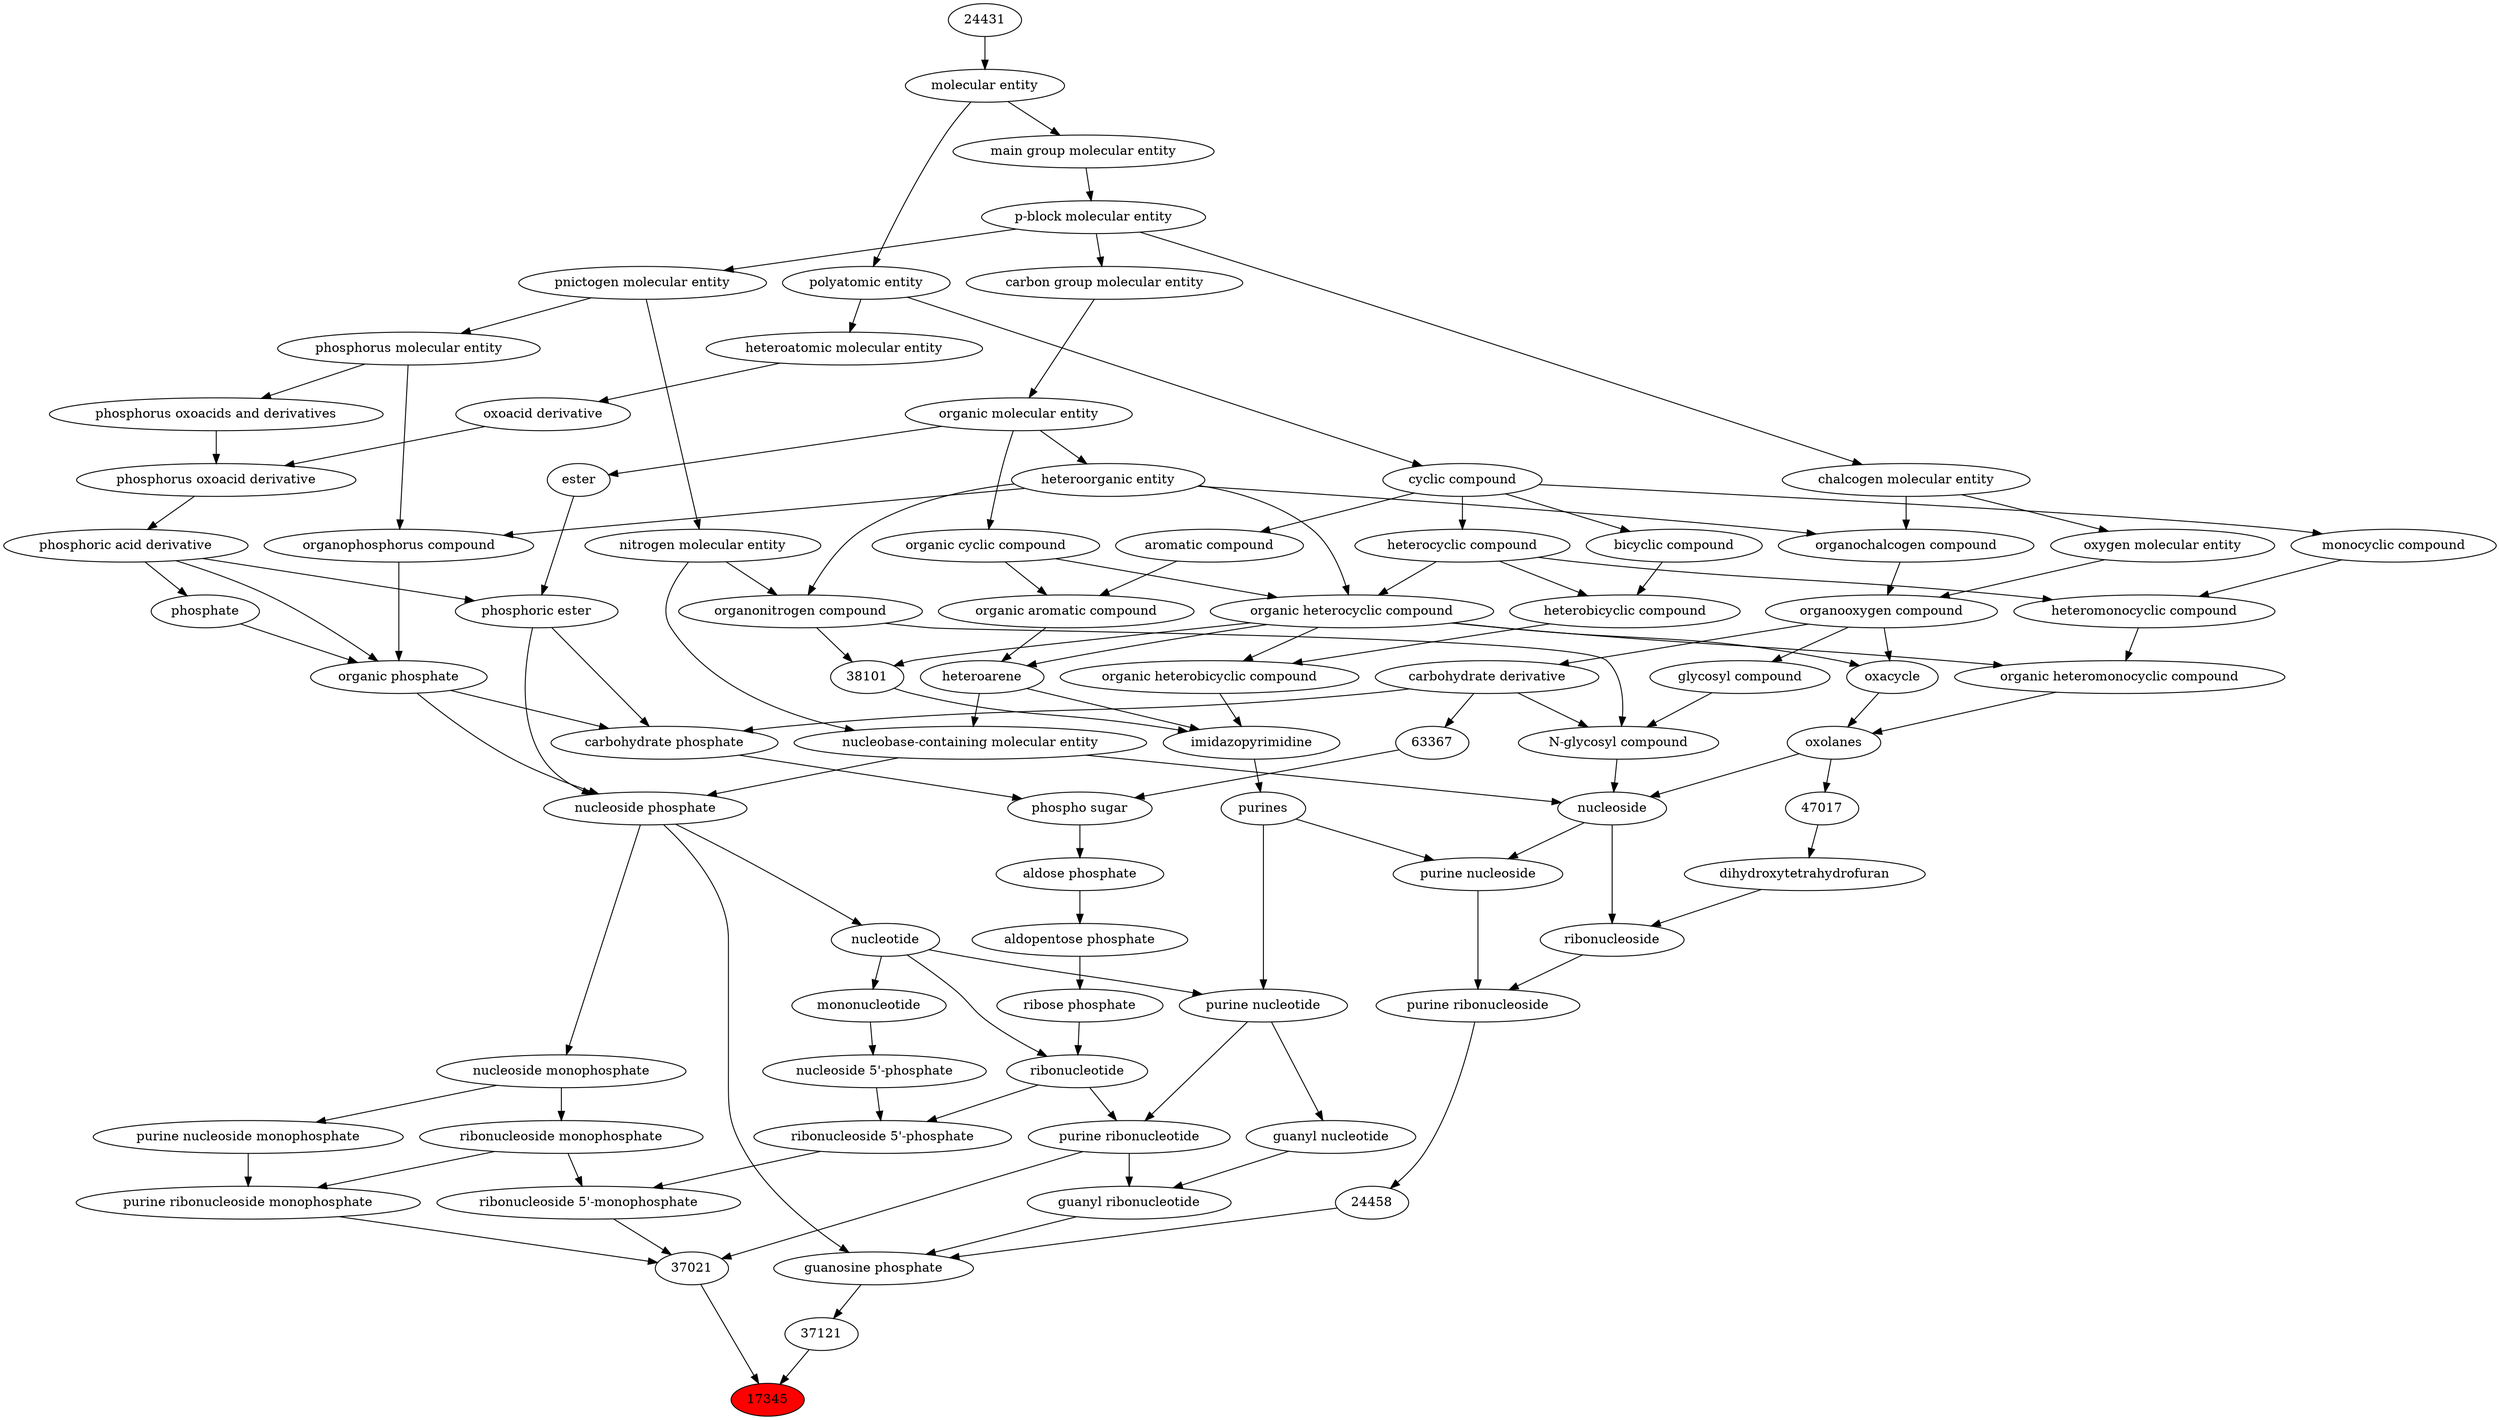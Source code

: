 digraph tree{ 
17345 [label="17345" fillcolor=red style=filled]
37121 -> 17345
37021 -> 17345
37121 [label="37121"]
24455 -> 37121
37021 [label="37021"]
26397 -> 37021
26400 -> 37021
37010 -> 37021
24455 [label="guanosine phosphate"]
25608 -> 24455
24458 -> 24455
61295 -> 24455
26397 [label="purine ribonucleoside monophosphate"]
26558 -> 26397
26392 -> 26397
26400 [label="purine ribonucleotide"]
26395 -> 26400
26561 -> 26400
37010 [label="ribonucleoside 5'-monophosphate"]
37015 -> 37010
26558 -> 37010
25608 [label="nucleoside phosphate"]
25703 -> 25608
37734 -> 25608
61120 -> 25608
24458 [label="24458"]
26399 -> 24458
61295 [label="guanyl ribonucleotide"]
61292 -> 61295
26400 -> 61295
26558 [label="ribonucleoside monophosphate"]
17188 -> 26558
26392 [label="purine nucleoside monophosphate"]
17188 -> 26392
26395 [label="purine nucleotide"]
36976 -> 26395
26401 -> 26395
26561 [label="ribonucleotide"]
36976 -> 26561
26562 -> 26561
37015 [label="ribonucleoside 5'-phosphate"]
16701 -> 37015
26561 -> 37015
25703 [label="organic phosphate"]
26079 -> 25703
25710 -> 25703
26020 -> 25703
37734 [label="phosphoric ester"]
26079 -> 37734
35701 -> 37734
61120 [label="nucleobase-containing molecular entity"]
33833 -> 61120
51143 -> 61120
26399 [label="purine ribonucleoside"]
26394 -> 26399
18254 -> 26399
61292 [label="guanyl nucleotide"]
26395 -> 61292
17188 [label="nucleoside monophosphate"]
25608 -> 17188
36976 [label="nucleotide"]
25608 -> 36976
26401 [label="purines"]
35875 -> 26401
26562 [label="ribose phosphate"]
25900 -> 26562
16701 [label="nucleoside 5'-phosphate"]
29075 -> 16701
26079 [label="phosphoric acid derivative"]
36359 -> 26079
25710 [label="organophosphorus compound"]
33285 -> 25710
26082 -> 25710
26020 [label="phosphate"]
26079 -> 26020
35701 [label="ester"]
50860 -> 35701
33833 [label="heteroarene"]
33659 -> 33833
24532 -> 33833
51143 [label="nitrogen molecular entity"]
33302 -> 51143
26394 [label="purine nucleoside"]
26401 -> 26394
33838 -> 26394
18254 [label="ribonucleoside"]
47019 -> 18254
33838 -> 18254
35875 [label="imidazopyrimidine"]
27171 -> 35875
38101 -> 35875
33833 -> 35875
25900 [label="aldopentose phosphate"]
35131 -> 25900
29075 [label="mononucleotide"]
36976 -> 29075
36359 [label="phosphorus oxoacid derivative"]
33241 -> 36359
36360 -> 36359
33285 [label="heteroorganic entity"]
50860 -> 33285
26082 [label="phosphorus molecular entity"]
33302 -> 26082
50860 [label="organic molecular entity"]
33582 -> 50860
33659 [label="organic aromatic compound"]
33832 -> 33659
33655 -> 33659
24532 [label="organic heterocyclic compound"]
33285 -> 24532
33832 -> 24532
5686 -> 24532
33302 [label="pnictogen molecular entity"]
33675 -> 33302
33838 [label="nucleoside"]
21731 -> 33838
26912 -> 33838
61120 -> 33838
47019 [label="dihydroxytetrahydrofuran"]
47017 -> 47019
27171 [label="organic heterobicyclic compound"]
33672 -> 27171
24532 -> 27171
38101 [label="38101"]
24532 -> 38101
35352 -> 38101
35131 [label="aldose phosphate"]
33447 -> 35131
33241 [label="oxoacid derivative"]
37577 -> 33241
36360 [label="phosphorus oxoacids and derivatives"]
26082 -> 36360
33582 [label="carbon group molecular entity"]
33675 -> 33582
33832 [label="organic cyclic compound"]
50860 -> 33832
33655 [label="aromatic compound"]
33595 -> 33655
5686 [label="heterocyclic compound"]
33595 -> 5686
33675 [label="p-block molecular entity"]
33579 -> 33675
21731 [label="N-glycosyl compound"]
35352 -> 21731
63161 -> 21731
63299 -> 21731
26912 [label="oxolanes"]
25693 -> 26912
38104 -> 26912
47017 [label="47017"]
26912 -> 47017
33672 [label="heterobicyclic compound"]
33636 -> 33672
5686 -> 33672
35352 [label="organonitrogen compound"]
51143 -> 35352
33285 -> 35352
33447 [label="phospho sugar"]
63367 -> 33447
26816 -> 33447
37577 [label="heteroatomic molecular entity"]
36357 -> 37577
33595 [label="cyclic compound"]
36357 -> 33595
33579 [label="main group molecular entity"]
23367 -> 33579
63161 [label="glycosyl compound"]
36963 -> 63161
63299 [label="carbohydrate derivative"]
36963 -> 63299
25693 [label="organic heteromonocyclic compound"]
33670 -> 25693
24532 -> 25693
38104 [label="oxacycle"]
24532 -> 38104
36963 -> 38104
33636 [label="bicyclic compound"]
33595 -> 33636
63367 [label="63367"]
63299 -> 63367
26816 [label="carbohydrate phosphate"]
37734 -> 26816
63299 -> 26816
25703 -> 26816
36357 [label="polyatomic entity"]
23367 -> 36357
23367 [label="molecular entity"]
24431 -> 23367
36963 [label="organooxygen compound"]
36962 -> 36963
25806 -> 36963
33670 [label="heteromonocyclic compound"]
5686 -> 33670
33661 -> 33670
24431 [label="24431"]
36962 [label="organochalcogen compound"]
33285 -> 36962
33304 -> 36962
25806 [label="oxygen molecular entity"]
33304 -> 25806
33661 [label="monocyclic compound"]
33595 -> 33661
33304 [label="chalcogen molecular entity"]
33675 -> 33304
}